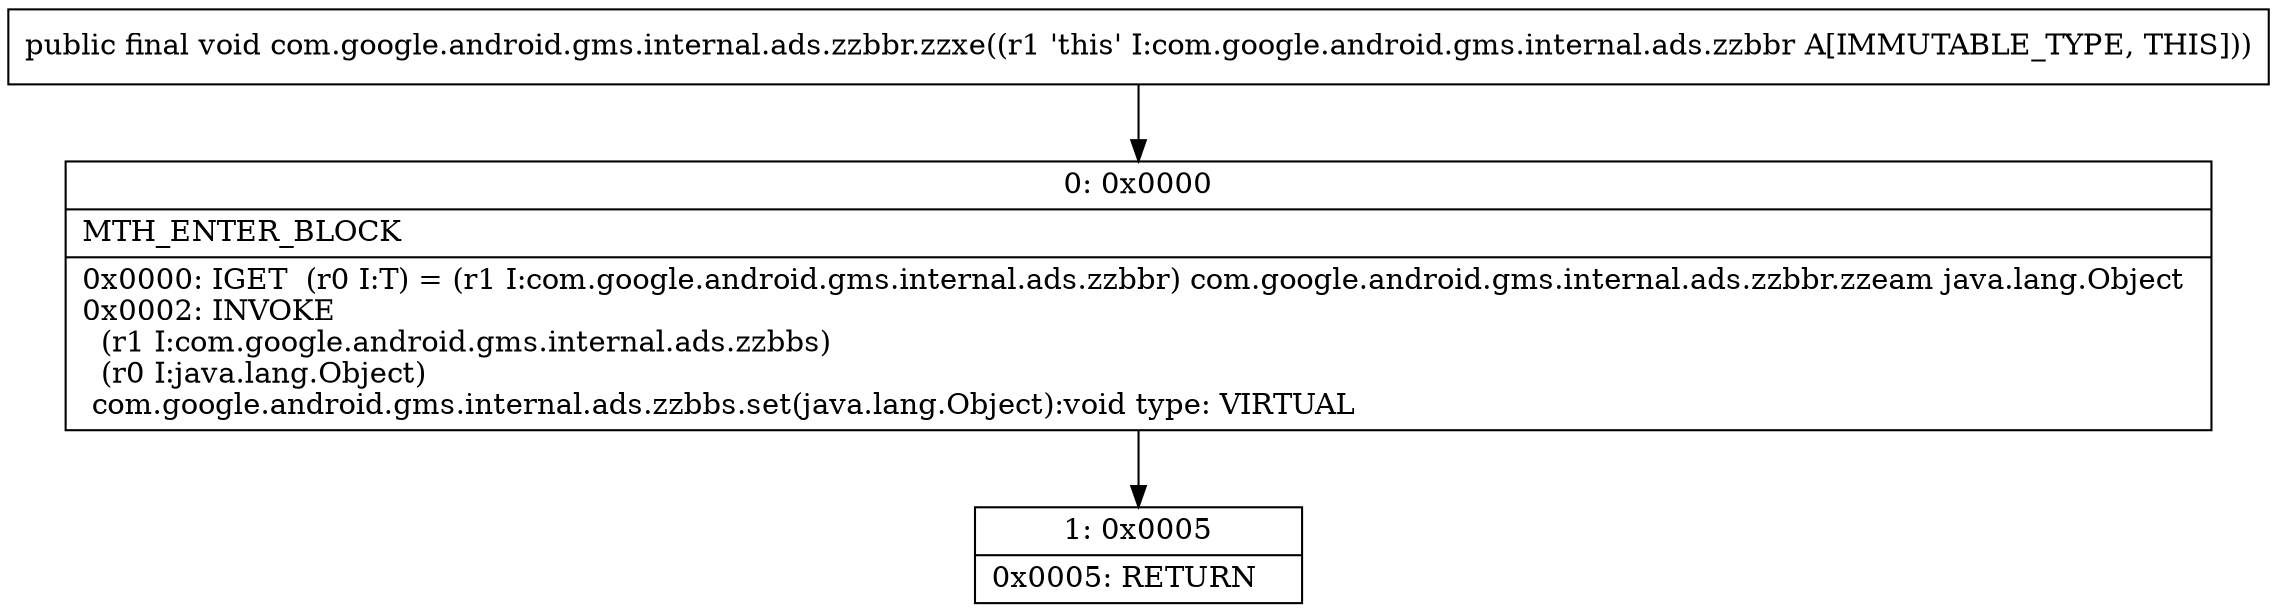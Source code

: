 digraph "CFG forcom.google.android.gms.internal.ads.zzbbr.zzxe()V" {
Node_0 [shape=record,label="{0\:\ 0x0000|MTH_ENTER_BLOCK\l|0x0000: IGET  (r0 I:T) = (r1 I:com.google.android.gms.internal.ads.zzbbr) com.google.android.gms.internal.ads.zzbbr.zzeam java.lang.Object \l0x0002: INVOKE  \l  (r1 I:com.google.android.gms.internal.ads.zzbbs)\l  (r0 I:java.lang.Object)\l com.google.android.gms.internal.ads.zzbbs.set(java.lang.Object):void type: VIRTUAL \l}"];
Node_1 [shape=record,label="{1\:\ 0x0005|0x0005: RETURN   \l}"];
MethodNode[shape=record,label="{public final void com.google.android.gms.internal.ads.zzbbr.zzxe((r1 'this' I:com.google.android.gms.internal.ads.zzbbr A[IMMUTABLE_TYPE, THIS])) }"];
MethodNode -> Node_0;
Node_0 -> Node_1;
}

